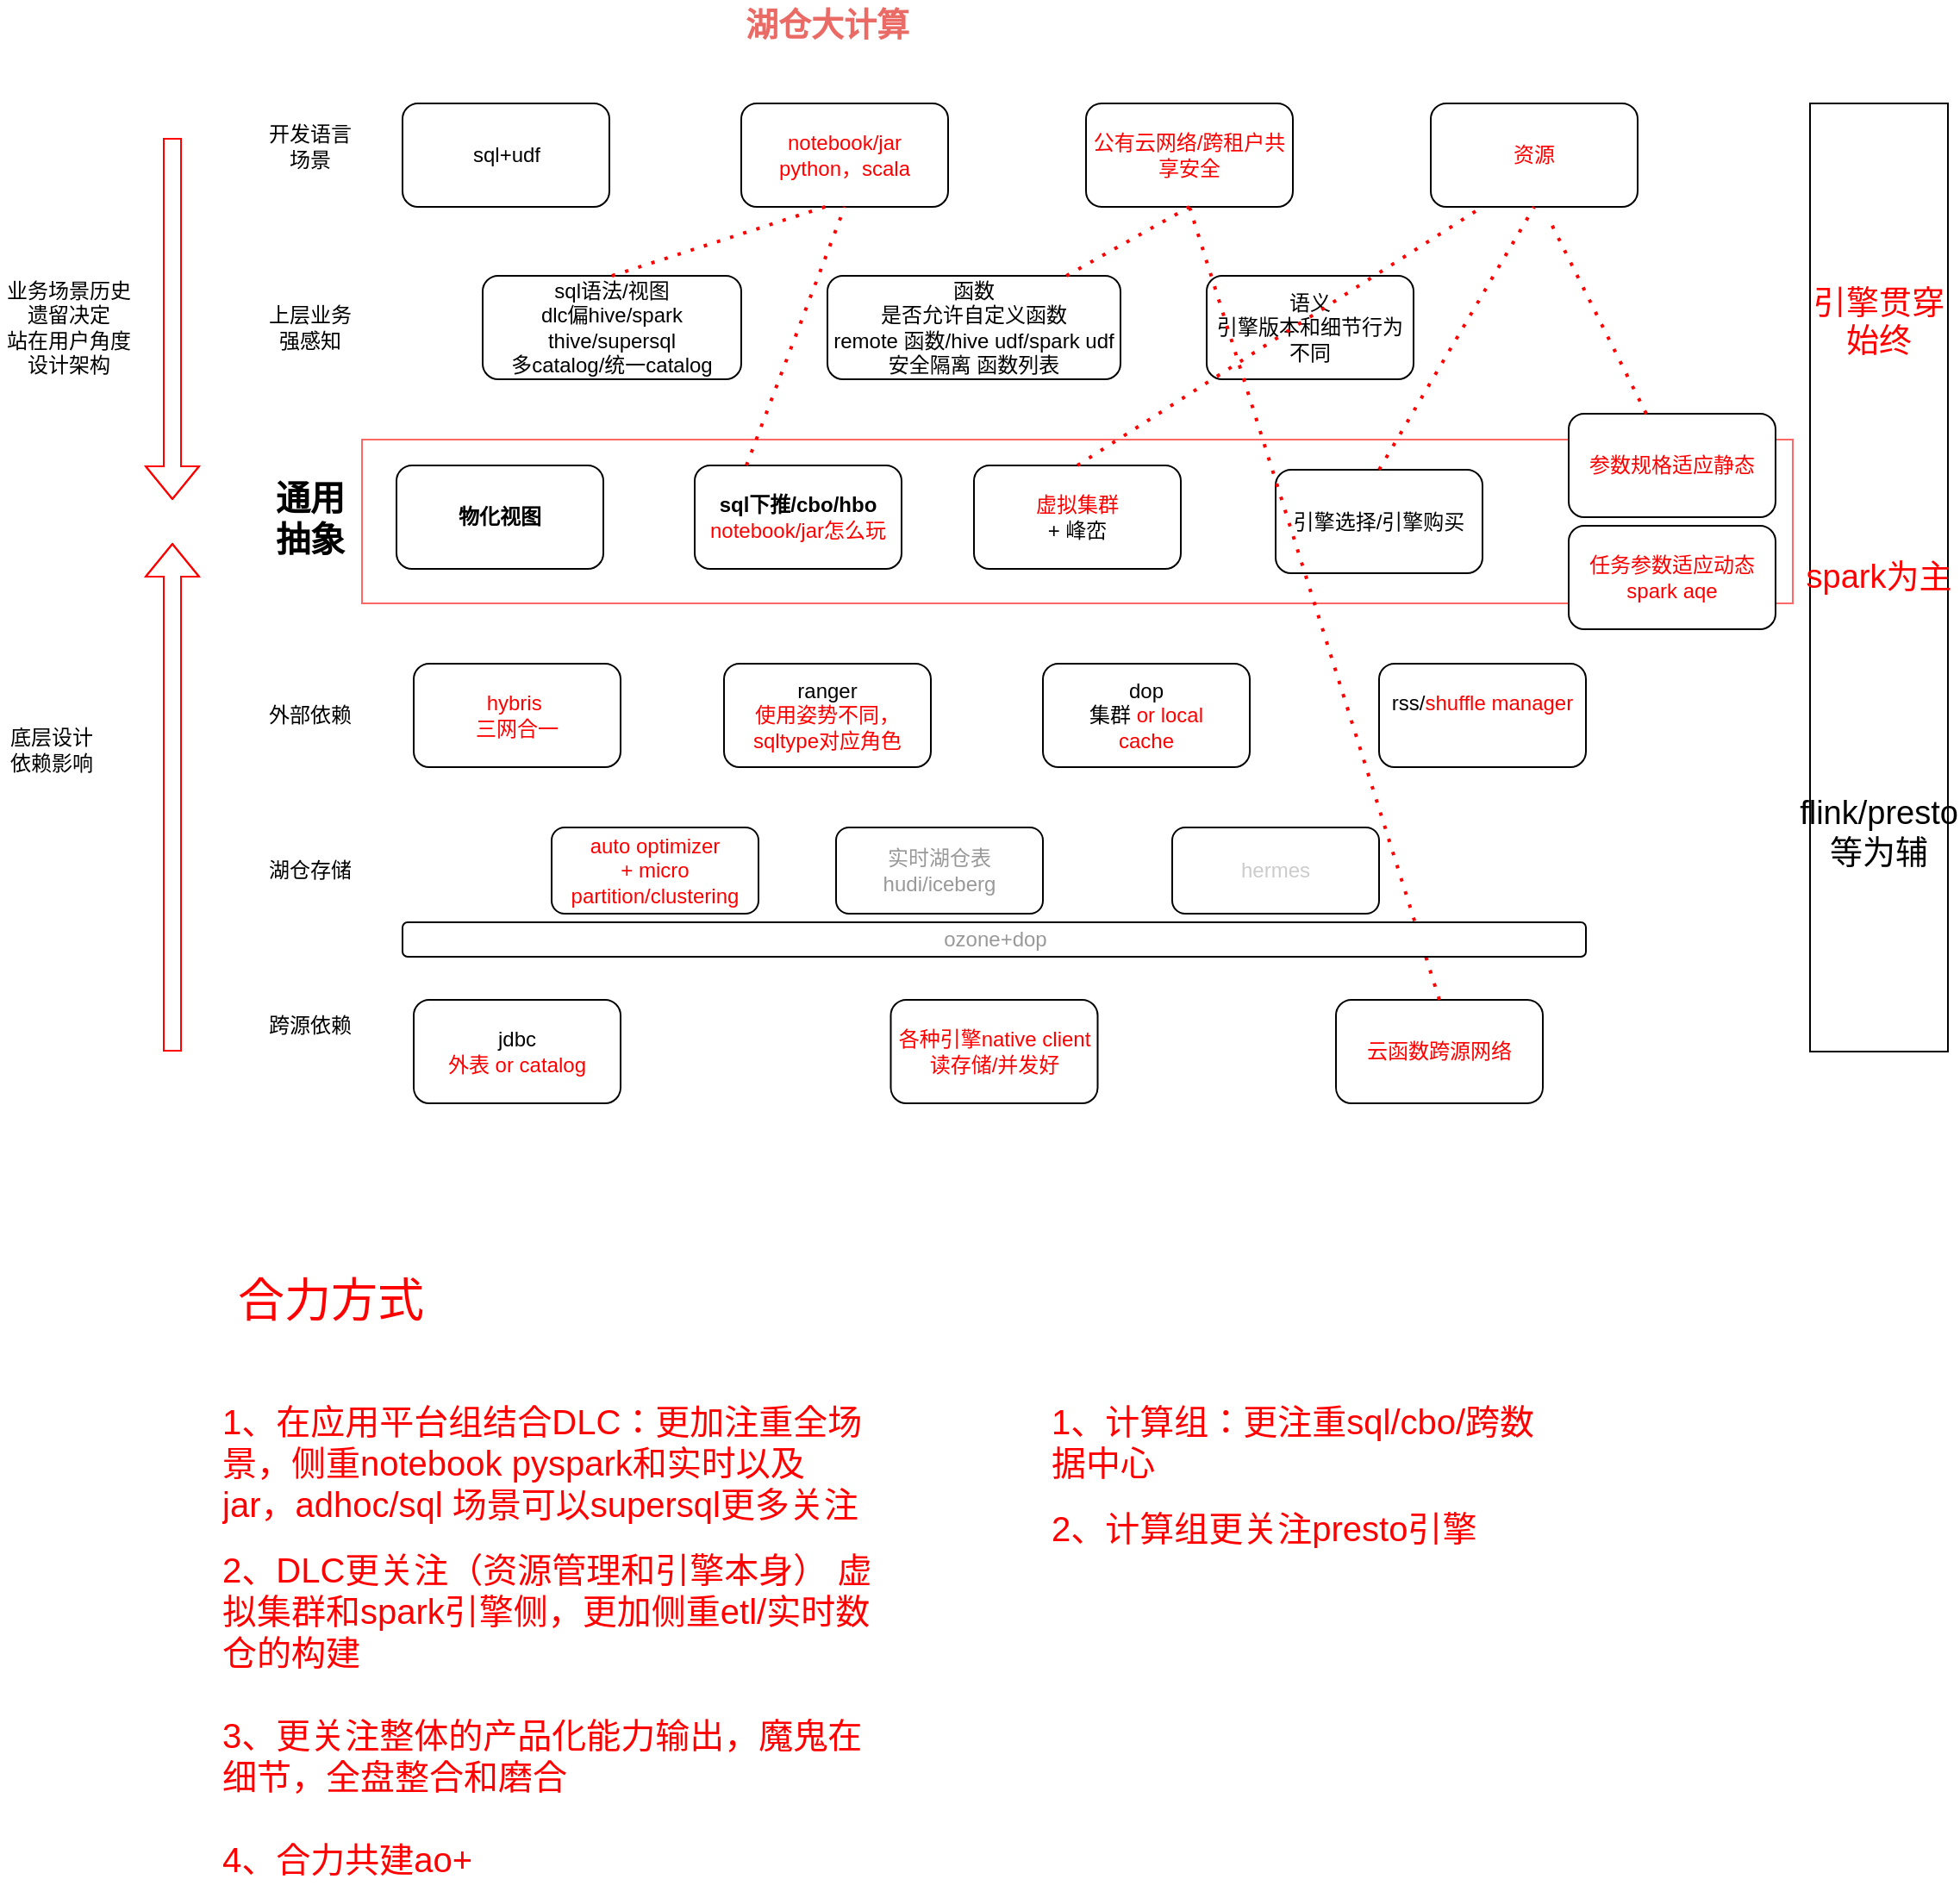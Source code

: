 <mxfile version="20.5.3" type="github">
  <diagram id="of9-G843k6Hil0wtaBBc" name="Page-1">
    <mxGraphModel dx="1426" dy="839" grid="1" gridSize="10" guides="1" tooltips="1" connect="1" arrows="1" fold="1" page="1" pageScale="1" pageWidth="827" pageHeight="1169" math="0" shadow="0">
      <root>
        <mxCell id="0" />
        <mxCell id="1" parent="0" />
        <mxCell id="PXcGYMHyOknp1wHEo6e0-32" value="" style="rounded=0;whiteSpace=wrap;html=1;strokeColor=#FF6666;fontSize=19;fontColor=#000000;" parent="1" vertex="1">
          <mxGeometry x="220" y="295" width="830" height="95" as="geometry" />
        </mxCell>
        <mxCell id="PXcGYMHyOknp1wHEo6e0-1" value="&lt;font&gt;sql语法/视图&lt;br&gt;&lt;/font&gt;dlc偏hive/spark&lt;br&gt;thive/supersql&lt;br&gt;多catalog/统一catalog" style="rounded=1;whiteSpace=wrap;html=1;fontColor=#000000;" parent="1" vertex="1">
          <mxGeometry x="290" y="200" width="150" height="60" as="geometry" />
        </mxCell>
        <mxCell id="PXcGYMHyOknp1wHEo6e0-2" value="上层业务强感知" style="text;html=1;strokeColor=none;fillColor=none;align=center;verticalAlign=middle;whiteSpace=wrap;rounded=0;fontColor=#000000;" parent="1" vertex="1">
          <mxGeometry x="160" y="215" width="60" height="30" as="geometry" />
        </mxCell>
        <mxCell id="PXcGYMHyOknp1wHEo6e0-3" value="&lt;font&gt;函数&lt;/font&gt;&lt;br&gt;是否允许自定义函数&lt;br&gt;remote 函数/hive udf/spark udf&lt;br&gt;安全隔离 函数列表" style="rounded=1;whiteSpace=wrap;html=1;fontColor=#000000;" parent="1" vertex="1">
          <mxGeometry x="490" y="200" width="170" height="60" as="geometry" />
        </mxCell>
        <mxCell id="PXcGYMHyOknp1wHEo6e0-4" value="&lt;font&gt;语义&lt;br&gt;&lt;/font&gt;引擎版本和细节行为不同" style="rounded=1;whiteSpace=wrap;html=1;fontColor=#000000;" parent="1" vertex="1">
          <mxGeometry x="710" y="200" width="120" height="60" as="geometry" />
        </mxCell>
        <mxCell id="PXcGYMHyOknp1wHEo6e0-5" value="&lt;font&gt;notebook/jar&lt;br&gt;python，scala&lt;/font&gt;" style="rounded=1;whiteSpace=wrap;html=1;fontColor=#FF0000;" parent="1" vertex="1">
          <mxGeometry x="440" y="100" width="120" height="60" as="geometry" />
        </mxCell>
        <mxCell id="PXcGYMHyOknp1wHEo6e0-6" value="开发语言场景" style="text;html=1;strokeColor=none;fillColor=none;align=center;verticalAlign=middle;whiteSpace=wrap;rounded=0;fontColor=#000000;" parent="1" vertex="1">
          <mxGeometry x="160" y="110" width="60" height="30" as="geometry" />
        </mxCell>
        <mxCell id="PXcGYMHyOknp1wHEo6e0-7" value="&lt;font&gt;sql+udf&lt;/font&gt;" style="rounded=1;whiteSpace=wrap;html=1;fontColor=#000000;" parent="1" vertex="1">
          <mxGeometry x="243.5" y="100" width="120" height="60" as="geometry" />
        </mxCell>
        <mxCell id="PXcGYMHyOknp1wHEo6e0-8" value="&lt;font&gt;hybris&amp;nbsp;&lt;br&gt;三网合一&lt;br&gt;&lt;/font&gt;" style="rounded=1;whiteSpace=wrap;html=1;fontColor=#FF0000;" parent="1" vertex="1">
          <mxGeometry x="250" y="425" width="120" height="60" as="geometry" />
        </mxCell>
        <mxCell id="PXcGYMHyOknp1wHEo6e0-9" value="通用抽象" style="text;html=1;strokeColor=none;fillColor=none;align=center;verticalAlign=middle;whiteSpace=wrap;rounded=0;fontSize=20;fontStyle=1;fontColor=#000000;" parent="1" vertex="1">
          <mxGeometry x="160" y="325" width="60" height="30" as="geometry" />
        </mxCell>
        <mxCell id="PXcGYMHyOknp1wHEo6e0-10" value="&lt;font&gt;&lt;font color=&quot;#000000&quot;&gt;ranger&lt;br&gt;&lt;/font&gt;使用姿势不同，sqltype对应角色&lt;/font&gt;" style="rounded=1;whiteSpace=wrap;html=1;fontColor=#FF0000;" parent="1" vertex="1">
          <mxGeometry x="430" y="425" width="120" height="60" as="geometry" />
        </mxCell>
        <mxCell id="PXcGYMHyOknp1wHEo6e0-11" value="&lt;font&gt;引擎选择/引擎购买&lt;/font&gt;" style="rounded=1;whiteSpace=wrap;html=1;strokeColor=#000000;fontColor=#000000;" parent="1" vertex="1">
          <mxGeometry x="750" y="312.5" width="120" height="60" as="geometry" />
        </mxCell>
        <mxCell id="PXcGYMHyOknp1wHEo6e0-12" value="&lt;font&gt;&lt;b&gt;sql下推/cbo/hbo&lt;br&gt;&lt;/b&gt;&lt;font color=&quot;#ff0000&quot;&gt;notebook/jar怎么玩&lt;/font&gt;&lt;br&gt;&lt;/font&gt;" style="rounded=1;whiteSpace=wrap;html=1;fontColor=#000000;" parent="1" vertex="1">
          <mxGeometry x="413" y="310" width="120" height="60" as="geometry" />
        </mxCell>
        <mxCell id="PXcGYMHyOknp1wHEo6e0-14" value="&lt;font&gt;虚拟集群&lt;br&gt;&lt;font color=&quot;#000000&quot;&gt;+ 峰峦&lt;/font&gt;&lt;br&gt;&lt;/font&gt;" style="rounded=1;whiteSpace=wrap;html=1;fontColor=#FF0000;" parent="1" vertex="1">
          <mxGeometry x="575" y="310" width="120" height="60" as="geometry" />
        </mxCell>
        <mxCell id="PXcGYMHyOknp1wHEo6e0-15" value="外部依赖" style="text;html=1;strokeColor=none;fillColor=none;align=center;verticalAlign=middle;whiteSpace=wrap;rounded=0;fontColor=#000000;" parent="1" vertex="1">
          <mxGeometry x="160" y="440" width="60" height="30" as="geometry" />
        </mxCell>
        <mxCell id="PXcGYMHyOknp1wHEo6e0-16" value="&lt;font&gt;&lt;font color=&quot;#000000&quot;&gt;dop&lt;br&gt;集群&lt;/font&gt; or local&lt;br&gt;cache&lt;br&gt;&lt;/font&gt;" style="rounded=1;whiteSpace=wrap;html=1;fontColor=#FF0000;" parent="1" vertex="1">
          <mxGeometry x="615" y="425" width="120" height="60" as="geometry" />
        </mxCell>
        <mxCell id="PXcGYMHyOknp1wHEo6e0-17" value="&lt;font&gt;&lt;font color=&quot;#000000&quot;&gt;rss/&lt;/font&gt;shuffle manager&lt;br&gt;&lt;br&gt;&lt;/font&gt;" style="rounded=1;whiteSpace=wrap;html=1;fontColor=#FF0000;" parent="1" vertex="1">
          <mxGeometry x="810" y="425" width="120" height="60" as="geometry" />
        </mxCell>
        <mxCell id="PXcGYMHyOknp1wHEo6e0-18" value="跨源依赖" style="text;html=1;strokeColor=none;fillColor=none;align=center;verticalAlign=middle;whiteSpace=wrap;rounded=0;fontColor=#000000;" parent="1" vertex="1">
          <mxGeometry x="160" y="620" width="60" height="30" as="geometry" />
        </mxCell>
        <mxCell id="PXcGYMHyOknp1wHEo6e0-19" value="&lt;font&gt;&lt;font color=&quot;#000000&quot;&gt;jdbc&lt;br&gt;&lt;/font&gt;&lt;font&gt;外表 or catalog&lt;/font&gt;&lt;br&gt;&lt;/font&gt;" style="rounded=1;whiteSpace=wrap;html=1;fontColor=#FF0000;" parent="1" vertex="1">
          <mxGeometry x="250" y="620" width="120" height="60" as="geometry" />
        </mxCell>
        <mxCell id="PXcGYMHyOknp1wHEo6e0-20" value="&lt;font&gt;各种引擎native client 读存储/并发好&lt;br&gt;&lt;/font&gt;" style="rounded=1;whiteSpace=wrap;html=1;fontColor=#FF0000;" parent="1" vertex="1">
          <mxGeometry x="526.75" y="620" width="120" height="60" as="geometry" />
        </mxCell>
        <mxCell id="PXcGYMHyOknp1wHEo6e0-21" value="云函数跨源网络" style="rounded=1;whiteSpace=wrap;html=1;fontColor=#FF0000;" parent="1" vertex="1">
          <mxGeometry x="785" y="620" width="120" height="60" as="geometry" />
        </mxCell>
        <mxCell id="PXcGYMHyOknp1wHEo6e0-22" value="&lt;font&gt;公有云网络/跨租户共享安全&lt;/font&gt;" style="rounded=1;whiteSpace=wrap;html=1;fontColor=#FF0000;" parent="1" vertex="1">
          <mxGeometry x="640" y="100" width="120" height="60" as="geometry" />
        </mxCell>
        <mxCell id="PXcGYMHyOknp1wHEo6e0-23" value="&lt;font&gt;资源&lt;/font&gt;" style="rounded=1;whiteSpace=wrap;html=1;fontColor=#FF0000;" parent="1" vertex="1">
          <mxGeometry x="840" y="100" width="120" height="60" as="geometry" />
        </mxCell>
        <mxCell id="PXcGYMHyOknp1wHEo6e0-24" value="" style="endArrow=none;dashed=1;html=1;dashPattern=1 3;strokeWidth=2;rounded=0;fontColor=#000000;entryX=0.5;entryY=1;entryDx=0;entryDy=0;exitX=0.25;exitY=0;exitDx=0;exitDy=0;strokeColor=#FF0000;" parent="1" source="PXcGYMHyOknp1wHEo6e0-12" target="PXcGYMHyOknp1wHEo6e0-5" edge="1">
          <mxGeometry width="50" height="50" relative="1" as="geometry">
            <mxPoint x="610" y="350" as="sourcePoint" />
            <mxPoint x="660" y="300" as="targetPoint" />
          </mxGeometry>
        </mxCell>
        <mxCell id="PXcGYMHyOknp1wHEo6e0-25" value="" style="endArrow=none;dashed=1;html=1;dashPattern=1 3;strokeWidth=2;rounded=0;strokeColor=#FF0000;fontColor=#000000;entryX=0.5;entryY=1;entryDx=0;entryDy=0;exitX=0.5;exitY=0;exitDx=0;exitDy=0;" parent="1" source="PXcGYMHyOknp1wHEo6e0-11" target="PXcGYMHyOknp1wHEo6e0-23" edge="1">
          <mxGeometry width="50" height="50" relative="1" as="geometry">
            <mxPoint x="610" y="350" as="sourcePoint" />
            <mxPoint x="660" y="300" as="targetPoint" />
          </mxGeometry>
        </mxCell>
        <mxCell id="PXcGYMHyOknp1wHEo6e0-26" value="" style="endArrow=none;dashed=1;html=1;dashPattern=1 3;strokeWidth=2;rounded=0;fontColor=#000000;entryX=0.417;entryY=0.992;entryDx=0;entryDy=0;exitX=0.5;exitY=0;exitDx=0;exitDy=0;strokeColor=#FF0000;entryPerimeter=0;" parent="1" source="PXcGYMHyOknp1wHEo6e0-1" target="PXcGYMHyOknp1wHEo6e0-5" edge="1">
          <mxGeometry width="50" height="50" relative="1" as="geometry">
            <mxPoint x="430" y="320" as="sourcePoint" />
            <mxPoint x="510" y="170" as="targetPoint" />
          </mxGeometry>
        </mxCell>
        <mxCell id="PXcGYMHyOknp1wHEo6e0-27" value="" style="shape=flexArrow;endArrow=classic;html=1;rounded=0;strokeColor=#FF0000;fontColor=#000000;" parent="1" edge="1">
          <mxGeometry width="50" height="50" relative="1" as="geometry">
            <mxPoint x="110" y="120" as="sourcePoint" />
            <mxPoint x="110" y="330" as="targetPoint" />
            <Array as="points">
              <mxPoint x="110" y="200" />
            </Array>
          </mxGeometry>
        </mxCell>
        <mxCell id="PXcGYMHyOknp1wHEo6e0-28" value="" style="shape=flexArrow;endArrow=classic;html=1;rounded=0;strokeColor=#FF0000;fontColor=#000000;" parent="1" edge="1">
          <mxGeometry width="50" height="50" relative="1" as="geometry">
            <mxPoint x="110" y="650" as="sourcePoint" />
            <mxPoint x="110" y="355" as="targetPoint" />
            <Array as="points">
              <mxPoint x="110" y="225" />
            </Array>
          </mxGeometry>
        </mxCell>
        <mxCell id="PXcGYMHyOknp1wHEo6e0-29" value="&lt;font color=&quot;#000000&quot;&gt;业务场景历史遗留决定&lt;br&gt;站在用户角度设计架构&lt;br&gt;&lt;/font&gt;" style="text;html=1;strokeColor=none;fillColor=none;align=center;verticalAlign=middle;whiteSpace=wrap;rounded=0;fontColor=#FFCCCC;" parent="1" vertex="1">
          <mxGeometry x="10" y="190" width="80" height="80" as="geometry" />
        </mxCell>
        <mxCell id="PXcGYMHyOknp1wHEo6e0-30" value="&lt;font color=&quot;#000000&quot;&gt;底层设计依赖影响&lt;/font&gt;" style="text;html=1;strokeColor=none;fillColor=none;align=center;verticalAlign=middle;whiteSpace=wrap;rounded=0;fontColor=#FFCCCC;" parent="1" vertex="1">
          <mxGeometry x="10" y="460" width="60" height="30" as="geometry" />
        </mxCell>
        <mxCell id="PXcGYMHyOknp1wHEo6e0-31" value="&lt;b&gt;&lt;font style=&quot;font-size: 19px;&quot; color=&quot;#ea6b66&quot;&gt;湖仓大计算&lt;/font&gt;&lt;/b&gt;" style="text;html=1;strokeColor=none;fillColor=none;align=center;verticalAlign=middle;whiteSpace=wrap;rounded=0;fontColor=#000000;" parent="1" vertex="1">
          <mxGeometry x="110" y="40" width="760" height="30" as="geometry" />
        </mxCell>
        <mxCell id="PXcGYMHyOknp1wHEo6e0-33" value="" style="endArrow=none;dashed=1;html=1;dashPattern=1 3;strokeWidth=2;rounded=0;strokeColor=#FF0000;fontSize=19;fontColor=#000000;entryX=0.5;entryY=1;entryDx=0;entryDy=0;" parent="1" source="PXcGYMHyOknp1wHEo6e0-3" target="PXcGYMHyOknp1wHEo6e0-22" edge="1">
          <mxGeometry width="50" height="50" relative="1" as="geometry">
            <mxPoint x="480" y="320" as="sourcePoint" />
            <mxPoint x="530" y="270" as="targetPoint" />
          </mxGeometry>
        </mxCell>
        <mxCell id="PXcGYMHyOknp1wHEo6e0-34" value="" style="endArrow=none;dashed=1;html=1;dashPattern=1 3;strokeWidth=2;rounded=0;strokeColor=#FF0000;fontSize=19;fontColor=#000000;entryX=0.5;entryY=1;entryDx=0;entryDy=0;exitX=0.5;exitY=0;exitDx=0;exitDy=0;" parent="1" source="PXcGYMHyOknp1wHEo6e0-21" target="PXcGYMHyOknp1wHEo6e0-22" edge="1">
          <mxGeometry width="50" height="50" relative="1" as="geometry">
            <mxPoint x="638.571" y="210" as="sourcePoint" />
            <mxPoint x="710" y="170" as="targetPoint" />
          </mxGeometry>
        </mxCell>
        <mxCell id="PXcGYMHyOknp1wHEo6e0-35" value="&lt;font&gt;&lt;b&gt;物化视图&lt;/b&gt;&lt;br&gt;&lt;/font&gt;" style="rounded=1;whiteSpace=wrap;html=1;fontColor=#000000;" parent="1" vertex="1">
          <mxGeometry x="240" y="310" width="120" height="60" as="geometry" />
        </mxCell>
        <mxCell id="kQjfnwlOfMsw5ZT-PuDC-1" value="&lt;h1 style=&quot;font-size: 20px;&quot;&gt;&lt;font style=&quot;font-weight: normal; font-size: 20px;&quot;&gt;1、在应用平台组结合DLC：更加注重全场景，侧重notebook pyspark和实时以及jar，adhoc/sql 场景可以supersql更多关注&lt;/font&gt;&lt;/h1&gt;&lt;div style=&quot;font-size: 20px;&quot;&gt;&lt;font style=&quot;font-size: 20px;&quot;&gt;2、DLC更关注（资源管理和引擎本身） 虚拟集群和spark引擎侧，更加侧重etl/实时数仓的构建&lt;/font&gt;&lt;/div&gt;&lt;div style=&quot;font-size: 20px;&quot;&gt;&lt;font style=&quot;font-size: 20px;&quot;&gt;&lt;br&gt;&lt;/font&gt;&lt;/div&gt;&lt;div style=&quot;font-size: 20px;&quot;&gt;&lt;font style=&quot;font-size: 20px;&quot;&gt;3、更关注整体的产品化能力输出，魔鬼在细节，全盘整合和磨合&lt;/font&gt;&lt;/div&gt;&lt;div style=&quot;font-size: 20px;&quot;&gt;&lt;font style=&quot;font-size: 20px;&quot;&gt;&lt;br&gt;&lt;/font&gt;&lt;/div&gt;&lt;div style=&quot;font-size: 20px;&quot;&gt;&lt;font style=&quot;font-size: 20px;&quot;&gt;4、合力共建ao+&amp;nbsp;&lt;/font&gt;&lt;/div&gt;" style="text;html=1;strokeColor=none;fillColor=none;spacing=5;spacingTop=-20;whiteSpace=wrap;overflow=hidden;rounded=0;fontColor=#FF0000;" vertex="1" parent="1">
          <mxGeometry x="134" y="850" width="386" height="290" as="geometry" />
        </mxCell>
        <mxCell id="kQjfnwlOfMsw5ZT-PuDC-2" value="auto optimizer&lt;br&gt;+ micro partition/clustering" style="rounded=1;whiteSpace=wrap;html=1;strokeColor=#000000;fontColor=#FF0000;" vertex="1" parent="1">
          <mxGeometry x="330" y="520" width="120" height="50" as="geometry" />
        </mxCell>
        <mxCell id="kQjfnwlOfMsw5ZT-PuDC-3" value="&lt;font style=&quot;font-size: 27px;&quot;&gt;合力方式&lt;/font&gt;" style="text;html=1;strokeColor=none;fillColor=none;align=center;verticalAlign=middle;whiteSpace=wrap;rounded=0;fontSize=20;fontColor=#FF0000;" vertex="1" parent="1">
          <mxGeometry x="142" y="780" width="120" height="30" as="geometry" />
        </mxCell>
        <mxCell id="kQjfnwlOfMsw5ZT-PuDC-4" value="&lt;h1 style=&quot;font-size: 20px;&quot;&gt;&lt;font style=&quot;font-weight: normal; font-size: 20px;&quot;&gt;1、计算组：更注重sql/cbo/跨数据中心&lt;/font&gt;&lt;/h1&gt;&lt;div style=&quot;font-size: 20px;&quot;&gt;&lt;font style=&quot;font-size: 20px;&quot;&gt;2、计算组更关注presto引擎&lt;/font&gt;&lt;/div&gt;" style="text;html=1;strokeColor=none;fillColor=none;spacing=5;spacingTop=-20;whiteSpace=wrap;overflow=hidden;rounded=0;fontColor=#FF0000;" vertex="1" parent="1">
          <mxGeometry x="615" y="850" width="290" height="120" as="geometry" />
        </mxCell>
        <mxCell id="kQjfnwlOfMsw5ZT-PuDC-7" value="引擎贯穿始终&lt;br&gt;&lt;br&gt;&lt;br&gt;&lt;br&gt;&lt;br&gt;&lt;br&gt;spark为主&lt;br&gt;&lt;br&gt;&lt;br&gt;&lt;br&gt;&lt;br&gt;&lt;br&gt;&lt;font color=&quot;#000000&quot;&gt;flink/presto等为辅&lt;/font&gt;" style="rounded=0;whiteSpace=wrap;html=1;fontSize=19;fontColor=#FF0000;" vertex="1" parent="1">
          <mxGeometry x="1060" y="100" width="80" height="550" as="geometry" />
        </mxCell>
        <mxCell id="kQjfnwlOfMsw5ZT-PuDC-8" value="ozone+dop" style="rounded=1;whiteSpace=wrap;html=1;strokeColor=#000000;fontColor=#999999;" vertex="1" parent="1">
          <mxGeometry x="243.5" y="575" width="686.5" height="20" as="geometry" />
        </mxCell>
        <mxCell id="kQjfnwlOfMsw5ZT-PuDC-9" value="实时湖仓表&lt;br&gt;hudi/iceberg" style="rounded=1;whiteSpace=wrap;html=1;strokeColor=#000000;fontColor=#999999;" vertex="1" parent="1">
          <mxGeometry x="495" y="520" width="120" height="50" as="geometry" />
        </mxCell>
        <mxCell id="kQjfnwlOfMsw5ZT-PuDC-10" value="湖仓存储" style="text;html=1;strokeColor=none;fillColor=none;align=center;verticalAlign=middle;whiteSpace=wrap;rounded=0;fontColor=#000000;" vertex="1" parent="1">
          <mxGeometry x="160" y="530" width="60" height="30" as="geometry" />
        </mxCell>
        <mxCell id="kQjfnwlOfMsw5ZT-PuDC-11" value="hermes" style="rounded=1;whiteSpace=wrap;html=1;strokeColor=#000000;fontColor=#CCCCCC;" vertex="1" parent="1">
          <mxGeometry x="690" y="520" width="120" height="50" as="geometry" />
        </mxCell>
        <mxCell id="kQjfnwlOfMsw5ZT-PuDC-13" value="参数规格适应静态" style="rounded=1;whiteSpace=wrap;html=1;fontColor=#FF0000;" vertex="1" parent="1">
          <mxGeometry x="920" y="280" width="120" height="60" as="geometry" />
        </mxCell>
        <mxCell id="kQjfnwlOfMsw5ZT-PuDC-14" value="" style="endArrow=none;dashed=1;html=1;dashPattern=1 3;strokeWidth=2;rounded=0;strokeColor=#FF0000;fontColor=#000000;entryX=0.5;entryY=1;entryDx=0;entryDy=0;" edge="1" parent="1" source="kQjfnwlOfMsw5ZT-PuDC-13">
          <mxGeometry width="50" height="50" relative="1" as="geometry">
            <mxPoint x="820" y="322.5" as="sourcePoint" />
            <mxPoint x="910" y="170" as="targetPoint" />
          </mxGeometry>
        </mxCell>
        <mxCell id="kQjfnwlOfMsw5ZT-PuDC-15" value="任务参数适应动态&lt;br&gt;spark aqe" style="rounded=1;whiteSpace=wrap;html=1;fontColor=#FF0000;" vertex="1" parent="1">
          <mxGeometry x="920" y="345" width="120" height="60" as="geometry" />
        </mxCell>
        <mxCell id="kQjfnwlOfMsw5ZT-PuDC-16" value="" style="endArrow=none;dashed=1;html=1;dashPattern=1 3;strokeWidth=2;rounded=0;strokeColor=#FF0000;fontColor=#000000;entryX=0.25;entryY=1;entryDx=0;entryDy=0;exitX=0.5;exitY=0;exitDx=0;exitDy=0;" edge="1" parent="1" source="PXcGYMHyOknp1wHEo6e0-14" target="PXcGYMHyOknp1wHEo6e0-23">
          <mxGeometry width="50" height="50" relative="1" as="geometry">
            <mxPoint x="820" y="322.5" as="sourcePoint" />
            <mxPoint x="910" y="170" as="targetPoint" />
          </mxGeometry>
        </mxCell>
      </root>
    </mxGraphModel>
  </diagram>
</mxfile>
